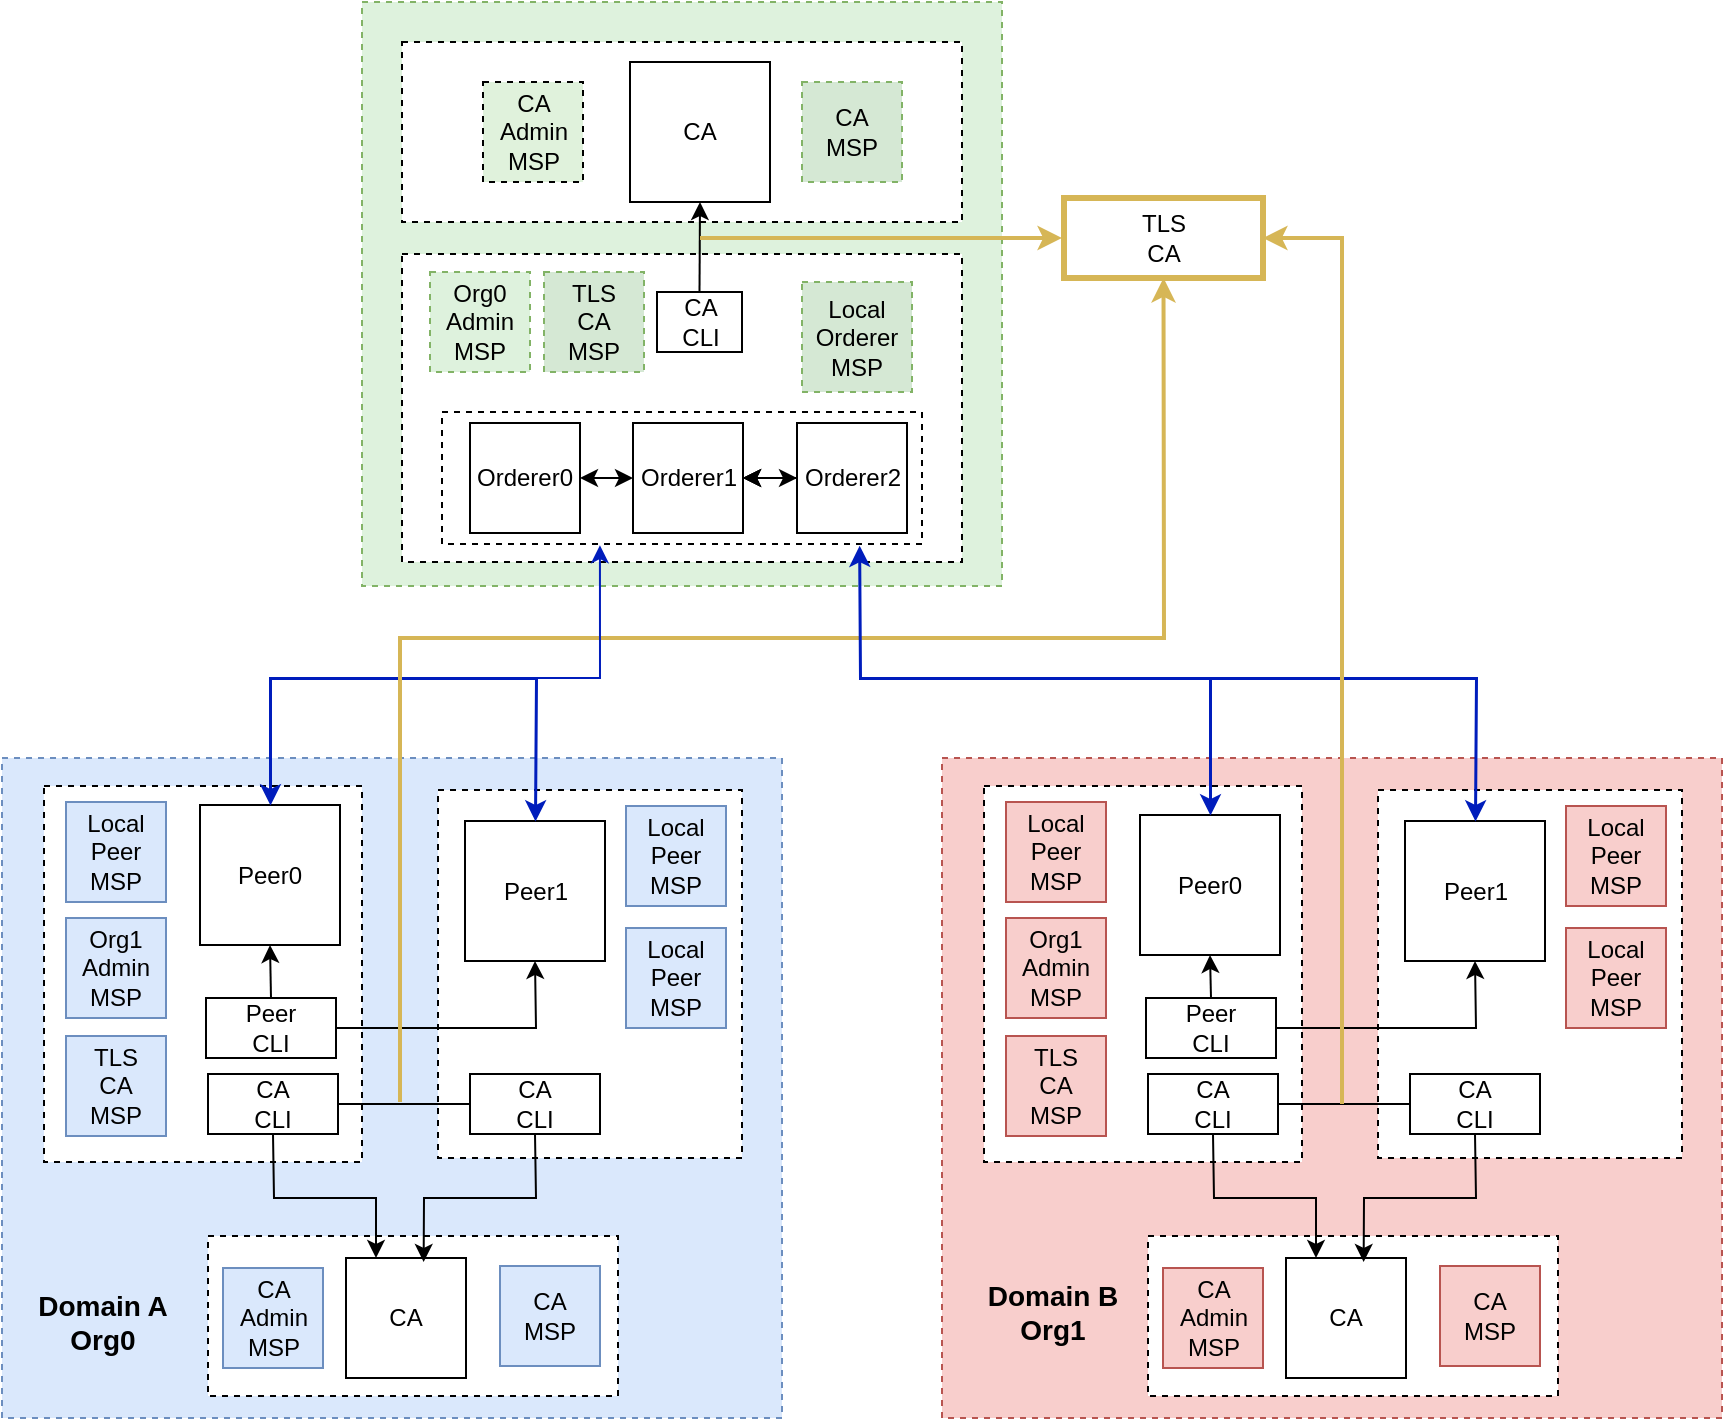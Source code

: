 <mxfile version="24.2.5" type="github">
  <diagram name="第 1 页" id="PmLA4qrSaHaohE-0kaDt">
    <mxGraphModel dx="1247" dy="671" grid="1" gridSize="10" guides="1" tooltips="1" connect="1" arrows="1" fold="1" page="1" pageScale="1" pageWidth="827" pageHeight="1169" math="0" shadow="0">
      <root>
        <mxCell id="0" />
        <mxCell id="1" parent="0" />
        <mxCell id="LXQ_5_RRnz_cJoP9UmNE-7" value="" style="rounded=0;whiteSpace=wrap;html=1;fillColor=#DEF2DD;strokeColor=#82b366;dashed=1;" vertex="1" parent="1">
          <mxGeometry x="300" y="182" width="320" height="292" as="geometry" />
        </mxCell>
        <mxCell id="LXQ_5_RRnz_cJoP9UmNE-8" value="" style="rounded=0;whiteSpace=wrap;html=1;dashed=1;" vertex="1" parent="1">
          <mxGeometry x="320" y="202" width="280" height="90" as="geometry" />
        </mxCell>
        <mxCell id="LXQ_5_RRnz_cJoP9UmNE-9" value="CA&lt;div&gt;Admin&lt;/div&gt;&lt;div&gt;MSP&lt;/div&gt;" style="rounded=0;whiteSpace=wrap;html=1;fillColor=#e0f2dc;dashed=1;" vertex="1" parent="1">
          <mxGeometry x="360.5" y="222" width="50" height="50" as="geometry" />
        </mxCell>
        <mxCell id="LXQ_5_RRnz_cJoP9UmNE-10" value="CA" style="rounded=0;whiteSpace=wrap;html=1;" vertex="1" parent="1">
          <mxGeometry x="434" y="212" width="70" height="70" as="geometry" />
        </mxCell>
        <mxCell id="LXQ_5_RRnz_cJoP9UmNE-11" value="CA&lt;div&gt;MSP&lt;/div&gt;" style="rounded=0;whiteSpace=wrap;html=1;fillColor=#d5e8d4;strokeColor=#82b366;dashed=1;" vertex="1" parent="1">
          <mxGeometry x="520" y="222" width="50" height="50" as="geometry" />
        </mxCell>
        <mxCell id="LXQ_5_RRnz_cJoP9UmNE-12" value="" style="rounded=0;whiteSpace=wrap;html=1;dashed=1;" vertex="1" parent="1">
          <mxGeometry x="320" y="308" width="280" height="154" as="geometry" />
        </mxCell>
        <mxCell id="LXQ_5_RRnz_cJoP9UmNE-13" value="Org0&lt;div&gt;Admin&lt;/div&gt;&lt;div&gt;MSP&lt;/div&gt;" style="rounded=0;whiteSpace=wrap;html=1;fillColor=#DEF2DD;strokeColor=#82b366;dashed=1;" vertex="1" parent="1">
          <mxGeometry x="334" y="317" width="50" height="50" as="geometry" />
        </mxCell>
        <mxCell id="LXQ_5_RRnz_cJoP9UmNE-15" value="Local&lt;div&gt;Orderer&lt;/div&gt;&lt;div&gt;MSP&lt;/div&gt;" style="rounded=0;whiteSpace=wrap;html=1;fillColor=#d5e8d4;strokeColor=#82b366;dashed=1;" vertex="1" parent="1">
          <mxGeometry x="520" y="322" width="55" height="55" as="geometry" />
        </mxCell>
        <mxCell id="LXQ_5_RRnz_cJoP9UmNE-16" value="CA&lt;div&gt;CLI&lt;/div&gt;" style="rounded=0;whiteSpace=wrap;html=1;" vertex="1" parent="1">
          <mxGeometry x="447.5" y="327" width="42.5" height="30" as="geometry" />
        </mxCell>
        <mxCell id="LXQ_5_RRnz_cJoP9UmNE-17" value="TLS&lt;div&gt;CA&lt;/div&gt;&lt;div&gt;MSP&lt;/div&gt;" style="rounded=0;whiteSpace=wrap;html=1;fillColor=#d5e8d4;strokeColor=#82b366;dashed=1;" vertex="1" parent="1">
          <mxGeometry x="391" y="317" width="50" height="50" as="geometry" />
        </mxCell>
        <mxCell id="LXQ_5_RRnz_cJoP9UmNE-20" value="" style="rounded=0;whiteSpace=wrap;html=1;fillColor=#dae8fc;strokeColor=#6c8ebf;dashed=1;" vertex="1" parent="1">
          <mxGeometry x="120" y="560" width="390" height="330" as="geometry" />
        </mxCell>
        <mxCell id="LXQ_5_RRnz_cJoP9UmNE-21" value="" style="rounded=0;whiteSpace=wrap;html=1;dashed=1;" vertex="1" parent="1">
          <mxGeometry x="141" y="574" width="159" height="188" as="geometry" />
        </mxCell>
        <mxCell id="LXQ_5_RRnz_cJoP9UmNE-22" value="" style="rounded=0;whiteSpace=wrap;html=1;dashed=1;" vertex="1" parent="1">
          <mxGeometry x="338" y="576" width="152" height="184" as="geometry" />
        </mxCell>
        <mxCell id="LXQ_5_RRnz_cJoP9UmNE-23" value="" style="rounded=0;whiteSpace=wrap;html=1;dashed=1;" vertex="1" parent="1">
          <mxGeometry x="223" y="799" width="205" height="80" as="geometry" />
        </mxCell>
        <mxCell id="LXQ_5_RRnz_cJoP9UmNE-24" value="Org1&lt;div&gt;Admin&lt;/div&gt;&lt;div&gt;MSP&lt;/div&gt;" style="rounded=0;whiteSpace=wrap;html=1;fillColor=#dae8fc;strokeColor=#6c8ebf;" vertex="1" parent="1">
          <mxGeometry x="152" y="640" width="50" height="50" as="geometry" />
        </mxCell>
        <mxCell id="LXQ_5_RRnz_cJoP9UmNE-25" value="Local&lt;div&gt;Peer&lt;/div&gt;&lt;div&gt;MSP&lt;/div&gt;" style="rounded=0;whiteSpace=wrap;html=1;fillColor=#dae8fc;strokeColor=#6c8ebf;" vertex="1" parent="1">
          <mxGeometry x="152" y="582" width="50" height="50" as="geometry" />
        </mxCell>
        <mxCell id="LXQ_5_RRnz_cJoP9UmNE-26" value="Local&lt;div&gt;Peer&lt;/div&gt;&lt;div&gt;MSP&lt;/div&gt;" style="rounded=0;whiteSpace=wrap;html=1;fillColor=#dae8fc;strokeColor=#6c8ebf;" vertex="1" parent="1">
          <mxGeometry x="432" y="584" width="50" height="50" as="geometry" />
        </mxCell>
        <mxCell id="LXQ_5_RRnz_cJoP9UmNE-27" value="TLS&lt;div&gt;CA&lt;/div&gt;&lt;div&gt;MSP&lt;/div&gt;" style="rounded=0;whiteSpace=wrap;html=1;fillColor=#dae8fc;strokeColor=#6c8ebf;" vertex="1" parent="1">
          <mxGeometry x="152" y="699" width="50" height="50" as="geometry" />
        </mxCell>
        <mxCell id="LXQ_5_RRnz_cJoP9UmNE-28" value="Peer0" style="rounded=0;whiteSpace=wrap;html=1;" vertex="1" parent="1">
          <mxGeometry x="219" y="583.5" width="70" height="70" as="geometry" />
        </mxCell>
        <mxCell id="LXQ_5_RRnz_cJoP9UmNE-29" value="Peer&lt;div&gt;CLI&lt;/div&gt;" style="rounded=0;whiteSpace=wrap;html=1;" vertex="1" parent="1">
          <mxGeometry x="222" y="680" width="65" height="30" as="geometry" />
        </mxCell>
        <mxCell id="LXQ_5_RRnz_cJoP9UmNE-30" value="CA&lt;div&gt;CLI&lt;/div&gt;" style="rounded=0;whiteSpace=wrap;html=1;" vertex="1" parent="1">
          <mxGeometry x="223" y="718" width="65" height="30" as="geometry" />
        </mxCell>
        <mxCell id="LXQ_5_RRnz_cJoP9UmNE-31" value="Peer1" style="rounded=0;whiteSpace=wrap;html=1;" vertex="1" parent="1">
          <mxGeometry x="351.5" y="591.5" width="70" height="70" as="geometry" />
        </mxCell>
        <mxCell id="LXQ_5_RRnz_cJoP9UmNE-32" value="Local&lt;div&gt;Peer&lt;/div&gt;&lt;div&gt;MSP&lt;/div&gt;" style="rounded=0;whiteSpace=wrap;html=1;fillColor=#dae8fc;strokeColor=#6c8ebf;" vertex="1" parent="1">
          <mxGeometry x="432" y="645" width="50" height="50" as="geometry" />
        </mxCell>
        <mxCell id="LXQ_5_RRnz_cJoP9UmNE-33" value="CA&lt;div&gt;CLI&lt;/div&gt;" style="rounded=0;whiteSpace=wrap;html=1;" vertex="1" parent="1">
          <mxGeometry x="354" y="718" width="65" height="30" as="geometry" />
        </mxCell>
        <mxCell id="LXQ_5_RRnz_cJoP9UmNE-34" value="" style="endArrow=classic;html=1;rounded=0;exitX=0.5;exitY=0;exitDx=0;exitDy=0;entryX=0.5;entryY=1;entryDx=0;entryDy=0;" edge="1" parent="1" source="LXQ_5_RRnz_cJoP9UmNE-29" target="LXQ_5_RRnz_cJoP9UmNE-28">
          <mxGeometry width="50" height="50" relative="1" as="geometry">
            <mxPoint x="-120" y="700" as="sourcePoint" />
            <mxPoint x="-70" y="650" as="targetPoint" />
          </mxGeometry>
        </mxCell>
        <mxCell id="LXQ_5_RRnz_cJoP9UmNE-36" value="" style="endArrow=classic;html=1;rounded=0;exitX=1;exitY=0.5;exitDx=0;exitDy=0;entryX=0.5;entryY=1;entryDx=0;entryDy=0;" edge="1" parent="1" source="LXQ_5_RRnz_cJoP9UmNE-29" target="LXQ_5_RRnz_cJoP9UmNE-31">
          <mxGeometry width="50" height="50" relative="1" as="geometry">
            <mxPoint x="10" y="680" as="sourcePoint" />
            <mxPoint x="60" y="630" as="targetPoint" />
            <Array as="points">
              <mxPoint x="387" y="695" />
            </Array>
          </mxGeometry>
        </mxCell>
        <mxCell id="LXQ_5_RRnz_cJoP9UmNE-38" value="" style="endArrow=none;html=1;rounded=0;entryX=0;entryY=0.5;entryDx=0;entryDy=0;exitX=1;exitY=0.5;exitDx=0;exitDy=0;" edge="1" parent="1" source="LXQ_5_RRnz_cJoP9UmNE-30" target="LXQ_5_RRnz_cJoP9UmNE-33">
          <mxGeometry width="50" height="50" relative="1" as="geometry">
            <mxPoint y="720" as="sourcePoint" />
            <mxPoint x="50" y="670" as="targetPoint" />
          </mxGeometry>
        </mxCell>
        <mxCell id="LXQ_5_RRnz_cJoP9UmNE-39" value="" style="endArrow=classic;html=1;rounded=0;exitX=0.5;exitY=1;exitDx=0;exitDy=0;entryX=0.25;entryY=0;entryDx=0;entryDy=0;" edge="1" parent="1" source="LXQ_5_RRnz_cJoP9UmNE-30" target="LXQ_5_RRnz_cJoP9UmNE-44">
          <mxGeometry width="50" height="50" relative="1" as="geometry">
            <mxPoint x="-10" y="720" as="sourcePoint" />
            <mxPoint x="140" y="940" as="targetPoint" />
            <Array as="points">
              <mxPoint x="256" y="780" />
              <mxPoint x="286" y="780" />
              <mxPoint x="307" y="780" />
            </Array>
          </mxGeometry>
        </mxCell>
        <mxCell id="LXQ_5_RRnz_cJoP9UmNE-43" value="CA&lt;div&gt;Admin&lt;/div&gt;&lt;div&gt;MSP&lt;/div&gt;" style="rounded=0;whiteSpace=wrap;html=1;fillColor=#dae8fc;strokeColor=#6c8ebf;" vertex="1" parent="1">
          <mxGeometry x="230.5" y="815" width="50" height="50" as="geometry" />
        </mxCell>
        <mxCell id="LXQ_5_RRnz_cJoP9UmNE-44" value="CA" style="rounded=0;whiteSpace=wrap;html=1;" vertex="1" parent="1">
          <mxGeometry x="292" y="810" width="60" height="60" as="geometry" />
        </mxCell>
        <mxCell id="LXQ_5_RRnz_cJoP9UmNE-45" value="CA&lt;div&gt;MSP&lt;/div&gt;" style="rounded=0;whiteSpace=wrap;html=1;fillColor=#dae8fc;strokeColor=#6c8ebf;" vertex="1" parent="1">
          <mxGeometry x="369" y="814" width="50" height="50" as="geometry" />
        </mxCell>
        <mxCell id="LXQ_5_RRnz_cJoP9UmNE-46" value="" style="endArrow=classic;html=1;rounded=0;entryX=0.647;entryY=0.033;entryDx=0;entryDy=0;entryPerimeter=0;exitX=0.5;exitY=1;exitDx=0;exitDy=0;" edge="1" parent="1" source="LXQ_5_RRnz_cJoP9UmNE-33" target="LXQ_5_RRnz_cJoP9UmNE-44">
          <mxGeometry width="50" height="50" relative="1" as="geometry">
            <mxPoint x="580" y="830" as="sourcePoint" />
            <mxPoint x="630" y="780" as="targetPoint" />
            <Array as="points">
              <mxPoint x="387" y="780" />
              <mxPoint x="331" y="780" />
            </Array>
          </mxGeometry>
        </mxCell>
        <mxCell id="LXQ_5_RRnz_cJoP9UmNE-47" value="" style="rounded=0;whiteSpace=wrap;html=1;fillColor=#f8cecc;strokeColor=#b85450;dashed=1;strokeWidth=1;" vertex="1" parent="1">
          <mxGeometry x="590" y="560" width="390" height="330" as="geometry" />
        </mxCell>
        <mxCell id="LXQ_5_RRnz_cJoP9UmNE-48" value="" style="rounded=0;whiteSpace=wrap;html=1;dashed=1;" vertex="1" parent="1">
          <mxGeometry x="611" y="574" width="159" height="188" as="geometry" />
        </mxCell>
        <mxCell id="LXQ_5_RRnz_cJoP9UmNE-49" value="" style="rounded=0;whiteSpace=wrap;html=1;dashed=1;" vertex="1" parent="1">
          <mxGeometry x="808" y="576" width="152" height="184" as="geometry" />
        </mxCell>
        <mxCell id="LXQ_5_RRnz_cJoP9UmNE-50" value="" style="rounded=0;whiteSpace=wrap;html=1;dashed=1;" vertex="1" parent="1">
          <mxGeometry x="693" y="799" width="205" height="80" as="geometry" />
        </mxCell>
        <mxCell id="LXQ_5_RRnz_cJoP9UmNE-51" value="Org1&lt;div&gt;Admin&lt;/div&gt;&lt;div&gt;MSP&lt;/div&gt;" style="rounded=0;whiteSpace=wrap;html=1;fillColor=#f8cecc;strokeColor=#b85450;" vertex="1" parent="1">
          <mxGeometry x="622" y="640" width="50" height="50" as="geometry" />
        </mxCell>
        <mxCell id="LXQ_5_RRnz_cJoP9UmNE-52" value="Local&lt;div&gt;Peer&lt;/div&gt;&lt;div&gt;MSP&lt;/div&gt;" style="rounded=0;whiteSpace=wrap;html=1;fillColor=#f8cecc;strokeColor=#b85450;" vertex="1" parent="1">
          <mxGeometry x="622" y="582" width="50" height="50" as="geometry" />
        </mxCell>
        <mxCell id="LXQ_5_RRnz_cJoP9UmNE-53" value="Local&lt;div&gt;Peer&lt;/div&gt;&lt;div&gt;MSP&lt;/div&gt;" style="rounded=0;whiteSpace=wrap;html=1;fillColor=#f8cecc;strokeColor=#b85450;" vertex="1" parent="1">
          <mxGeometry x="902" y="584" width="50" height="50" as="geometry" />
        </mxCell>
        <mxCell id="LXQ_5_RRnz_cJoP9UmNE-54" value="TLS&lt;div&gt;CA&lt;/div&gt;&lt;div&gt;MSP&lt;/div&gt;" style="rounded=0;whiteSpace=wrap;html=1;fillColor=#f8cecc;strokeColor=#b85450;" vertex="1" parent="1">
          <mxGeometry x="622" y="699" width="50" height="50" as="geometry" />
        </mxCell>
        <mxCell id="LXQ_5_RRnz_cJoP9UmNE-55" value="Peer0" style="rounded=0;whiteSpace=wrap;html=1;" vertex="1" parent="1">
          <mxGeometry x="689" y="588.5" width="70" height="70" as="geometry" />
        </mxCell>
        <mxCell id="LXQ_5_RRnz_cJoP9UmNE-56" value="Peer&lt;div&gt;CLI&lt;/div&gt;" style="rounded=0;whiteSpace=wrap;html=1;" vertex="1" parent="1">
          <mxGeometry x="692" y="680" width="65" height="30" as="geometry" />
        </mxCell>
        <mxCell id="LXQ_5_RRnz_cJoP9UmNE-57" value="CA&lt;div&gt;CLI&lt;/div&gt;" style="rounded=0;whiteSpace=wrap;html=1;" vertex="1" parent="1">
          <mxGeometry x="693" y="718" width="65" height="30" as="geometry" />
        </mxCell>
        <mxCell id="LXQ_5_RRnz_cJoP9UmNE-58" value="Peer1" style="rounded=0;whiteSpace=wrap;html=1;" vertex="1" parent="1">
          <mxGeometry x="821.5" y="591.5" width="70" height="70" as="geometry" />
        </mxCell>
        <mxCell id="LXQ_5_RRnz_cJoP9UmNE-59" value="Local&lt;div&gt;Peer&lt;/div&gt;&lt;div&gt;MSP&lt;/div&gt;" style="rounded=0;whiteSpace=wrap;html=1;fillColor=#f8cecc;strokeColor=#b85450;" vertex="1" parent="1">
          <mxGeometry x="902" y="645" width="50" height="50" as="geometry" />
        </mxCell>
        <mxCell id="LXQ_5_RRnz_cJoP9UmNE-60" value="CA&lt;div&gt;CLI&lt;/div&gt;" style="rounded=0;whiteSpace=wrap;html=1;" vertex="1" parent="1">
          <mxGeometry x="824" y="718" width="65" height="30" as="geometry" />
        </mxCell>
        <mxCell id="LXQ_5_RRnz_cJoP9UmNE-61" value="" style="endArrow=classic;html=1;rounded=0;exitX=0.5;exitY=0;exitDx=0;exitDy=0;entryX=0.5;entryY=1;entryDx=0;entryDy=0;" edge="1" parent="1" source="LXQ_5_RRnz_cJoP9UmNE-56" target="LXQ_5_RRnz_cJoP9UmNE-55">
          <mxGeometry width="50" height="50" relative="1" as="geometry">
            <mxPoint x="350" y="700" as="sourcePoint" />
            <mxPoint x="400" y="650" as="targetPoint" />
          </mxGeometry>
        </mxCell>
        <mxCell id="LXQ_5_RRnz_cJoP9UmNE-62" value="" style="endArrow=classic;html=1;rounded=0;exitX=1;exitY=0.5;exitDx=0;exitDy=0;entryX=0.5;entryY=1;entryDx=0;entryDy=0;" edge="1" parent="1" source="LXQ_5_RRnz_cJoP9UmNE-56" target="LXQ_5_RRnz_cJoP9UmNE-58">
          <mxGeometry width="50" height="50" relative="1" as="geometry">
            <mxPoint x="480" y="680" as="sourcePoint" />
            <mxPoint x="530" y="630" as="targetPoint" />
            <Array as="points">
              <mxPoint x="857" y="695" />
            </Array>
          </mxGeometry>
        </mxCell>
        <mxCell id="LXQ_5_RRnz_cJoP9UmNE-63" value="" style="endArrow=none;html=1;rounded=0;entryX=0;entryY=0.5;entryDx=0;entryDy=0;exitX=1;exitY=0.5;exitDx=0;exitDy=0;" edge="1" parent="1" source="LXQ_5_RRnz_cJoP9UmNE-57" target="LXQ_5_RRnz_cJoP9UmNE-60">
          <mxGeometry width="50" height="50" relative="1" as="geometry">
            <mxPoint x="470" y="720" as="sourcePoint" />
            <mxPoint x="520" y="670" as="targetPoint" />
          </mxGeometry>
        </mxCell>
        <mxCell id="LXQ_5_RRnz_cJoP9UmNE-64" value="" style="endArrow=classic;html=1;rounded=0;exitX=0.5;exitY=1;exitDx=0;exitDy=0;entryX=0.25;entryY=0;entryDx=0;entryDy=0;" edge="1" parent="1" source="LXQ_5_RRnz_cJoP9UmNE-57" target="LXQ_5_RRnz_cJoP9UmNE-66">
          <mxGeometry width="50" height="50" relative="1" as="geometry">
            <mxPoint x="460" y="720" as="sourcePoint" />
            <mxPoint x="610" y="940" as="targetPoint" />
            <Array as="points">
              <mxPoint x="726" y="780" />
              <mxPoint x="756" y="780" />
              <mxPoint x="777" y="780" />
            </Array>
          </mxGeometry>
        </mxCell>
        <mxCell id="LXQ_5_RRnz_cJoP9UmNE-65" value="CA&lt;div&gt;Admin&lt;/div&gt;&lt;div&gt;MSP&lt;/div&gt;" style="rounded=0;whiteSpace=wrap;html=1;fillColor=#f8cecc;strokeColor=#b85450;" vertex="1" parent="1">
          <mxGeometry x="700.5" y="815" width="50" height="50" as="geometry" />
        </mxCell>
        <mxCell id="LXQ_5_RRnz_cJoP9UmNE-66" value="CA" style="rounded=0;whiteSpace=wrap;html=1;" vertex="1" parent="1">
          <mxGeometry x="762" y="810" width="60" height="60" as="geometry" />
        </mxCell>
        <mxCell id="LXQ_5_RRnz_cJoP9UmNE-67" value="CA&lt;div&gt;MSP&lt;/div&gt;" style="rounded=0;whiteSpace=wrap;html=1;fillColor=#f8cecc;strokeColor=#b85450;" vertex="1" parent="1">
          <mxGeometry x="839" y="814" width="50" height="50" as="geometry" />
        </mxCell>
        <mxCell id="LXQ_5_RRnz_cJoP9UmNE-68" value="" style="endArrow=classic;html=1;rounded=0;entryX=0.647;entryY=0.033;entryDx=0;entryDy=0;entryPerimeter=0;exitX=0.5;exitY=1;exitDx=0;exitDy=0;" edge="1" parent="1" source="LXQ_5_RRnz_cJoP9UmNE-60" target="LXQ_5_RRnz_cJoP9UmNE-66">
          <mxGeometry width="50" height="50" relative="1" as="geometry">
            <mxPoint x="1050" y="830" as="sourcePoint" />
            <mxPoint x="1100" y="780" as="targetPoint" />
            <Array as="points">
              <mxPoint x="857" y="780" />
              <mxPoint x="801" y="780" />
            </Array>
          </mxGeometry>
        </mxCell>
        <mxCell id="LXQ_5_RRnz_cJoP9UmNE-69" value="&lt;b style=&quot;font-size: 14px;&quot;&gt;&lt;font style=&quot;font-size: 14px;&quot;&gt;Domain A&lt;/font&gt;&lt;/b&gt;&lt;div style=&quot;font-size: 14px;&quot;&gt;&lt;b style=&quot;&quot;&gt;&lt;font style=&quot;font-size: 14px;&quot;&gt;Org0&lt;/font&gt;&lt;/b&gt;&lt;/div&gt;" style="text;html=1;align=center;verticalAlign=middle;resizable=0;points=[];autosize=1;strokeColor=none;fillColor=none;" vertex="1" parent="1">
          <mxGeometry x="125" y="817" width="90" height="50" as="geometry" />
        </mxCell>
        <mxCell id="LXQ_5_RRnz_cJoP9UmNE-70" value="&lt;b style=&quot;font-size: 14px;&quot;&gt;&lt;font style=&quot;font-size: 14px;&quot;&gt;Domain B&lt;/font&gt;&lt;/b&gt;&lt;div style=&quot;font-size: 14px;&quot;&gt;&lt;b style=&quot;&quot;&gt;&lt;font style=&quot;font-size: 14px;&quot;&gt;Org1&lt;/font&gt;&lt;/b&gt;&lt;/div&gt;" style="text;html=1;align=center;verticalAlign=middle;resizable=0;points=[];autosize=1;strokeColor=none;fillColor=none;" vertex="1" parent="1">
          <mxGeometry x="600" y="812" width="90" height="50" as="geometry" />
        </mxCell>
        <mxCell id="LXQ_5_RRnz_cJoP9UmNE-71" value="TLS&lt;div&gt;CA&lt;/div&gt;" style="rounded=0;whiteSpace=wrap;html=1;fillColor=#FFFFFF;strokeColor=#d6b656;strokeWidth=3;" vertex="1" parent="1">
          <mxGeometry x="651" y="280" width="99.5" height="40" as="geometry" />
        </mxCell>
        <mxCell id="LXQ_5_RRnz_cJoP9UmNE-72" value="" style="endArrow=classic;startArrow=classic;html=1;rounded=0;entryX=0.5;entryY=0;entryDx=0;entryDy=0;exitX=0.5;exitY=0;exitDx=0;exitDy=0;fillColor=#0050ef;strokeColor=#001DBC;strokeWidth=1.5;align=center;verticalAlign=middle;fontFamily=Helvetica;fontSize=11;fontColor=default;labelBackgroundColor=default;" edge="1" parent="1" source="LXQ_5_RRnz_cJoP9UmNE-28" target="LXQ_5_RRnz_cJoP9UmNE-31">
          <mxGeometry width="50" height="50" relative="1" as="geometry">
            <mxPoint x="140" y="520" as="sourcePoint" />
            <mxPoint x="190" y="470" as="targetPoint" />
            <Array as="points">
              <mxPoint x="254" y="520" />
              <mxPoint x="387" y="520" />
            </Array>
          </mxGeometry>
        </mxCell>
        <mxCell id="LXQ_5_RRnz_cJoP9UmNE-74" value="" style="endArrow=classic;startArrow=classic;html=1;rounded=0;exitX=0.5;exitY=0;exitDx=0;exitDy=0;entryX=0.5;entryY=0;entryDx=0;entryDy=0;fillColor=#0050ef;strokeColor=#001DBC;strokeWidth=1.5;" edge="1" parent="1" source="LXQ_5_RRnz_cJoP9UmNE-55" target="LXQ_5_RRnz_cJoP9UmNE-58">
          <mxGeometry width="50" height="50" relative="1" as="geometry">
            <mxPoint x="790" y="490" as="sourcePoint" />
            <mxPoint x="840" y="440" as="targetPoint" />
            <Array as="points">
              <mxPoint x="724" y="520" />
              <mxPoint x="857" y="520" />
            </Array>
          </mxGeometry>
        </mxCell>
        <mxCell id="LXQ_5_RRnz_cJoP9UmNE-76" value="" style="endArrow=classic;html=1;rounded=0;entryX=0.5;entryY=1;entryDx=0;entryDy=0;fillColor=#fff2cc;strokeColor=#d6b656;strokeWidth=2;" edge="1" parent="1" target="LXQ_5_RRnz_cJoP9UmNE-71">
          <mxGeometry width="50" height="50" relative="1" as="geometry">
            <mxPoint x="319" y="732" as="sourcePoint" />
            <mxPoint x="880.5" y="342.0" as="targetPoint" />
            <Array as="points">
              <mxPoint x="319" y="500" />
              <mxPoint x="701" y="500" />
            </Array>
          </mxGeometry>
        </mxCell>
        <mxCell id="LXQ_5_RRnz_cJoP9UmNE-78" value="" style="endArrow=classic;html=1;rounded=0;entryX=1;entryY=0.5;entryDx=0;entryDy=0;fillColor=#fff2cc;strokeColor=#d6b656;strokeWidth=2;" edge="1" parent="1" target="LXQ_5_RRnz_cJoP9UmNE-71">
          <mxGeometry width="50" height="50" relative="1" as="geometry">
            <mxPoint x="790" y="733" as="sourcePoint" />
            <mxPoint x="940" y="393" as="targetPoint" />
            <Array as="points">
              <mxPoint x="790" y="300" />
            </Array>
          </mxGeometry>
        </mxCell>
        <mxCell id="LXQ_5_RRnz_cJoP9UmNE-84" value="" style="rounded=0;whiteSpace=wrap;html=1;dashed=1;" vertex="1" parent="1">
          <mxGeometry x="340" y="387" width="240" height="66" as="geometry" />
        </mxCell>
        <mxCell id="LXQ_5_RRnz_cJoP9UmNE-14" value="Orderer0" style="rounded=0;whiteSpace=wrap;html=1;" vertex="1" parent="1">
          <mxGeometry x="354" y="392.5" width="55" height="55" as="geometry" />
        </mxCell>
        <mxCell id="LXQ_5_RRnz_cJoP9UmNE-82" value="Orderer1" style="rounded=0;whiteSpace=wrap;html=1;" vertex="1" parent="1">
          <mxGeometry x="435.5" y="392.5" width="55" height="55" as="geometry" />
        </mxCell>
        <mxCell id="LXQ_5_RRnz_cJoP9UmNE-88" value="" style="edgeStyle=orthogonalEdgeStyle;rounded=0;orthogonalLoop=1;jettySize=auto;html=1;" edge="1" parent="1" source="LXQ_5_RRnz_cJoP9UmNE-83" target="LXQ_5_RRnz_cJoP9UmNE-82">
          <mxGeometry relative="1" as="geometry" />
        </mxCell>
        <mxCell id="LXQ_5_RRnz_cJoP9UmNE-89" value="" style="edgeStyle=orthogonalEdgeStyle;rounded=0;orthogonalLoop=1;jettySize=auto;html=1;" edge="1" parent="1" source="LXQ_5_RRnz_cJoP9UmNE-83" target="LXQ_5_RRnz_cJoP9UmNE-82">
          <mxGeometry relative="1" as="geometry" />
        </mxCell>
        <mxCell id="LXQ_5_RRnz_cJoP9UmNE-83" value="Orderer2" style="rounded=0;whiteSpace=wrap;html=1;" vertex="1" parent="1">
          <mxGeometry x="517.5" y="392.5" width="55" height="55" as="geometry" />
        </mxCell>
        <mxCell id="LXQ_5_RRnz_cJoP9UmNE-86" value="" style="endArrow=classic;startArrow=classic;html=1;rounded=0;entryX=0;entryY=0.5;entryDx=0;entryDy=0;exitX=1;exitY=0.5;exitDx=0;exitDy=0;" edge="1" parent="1" source="LXQ_5_RRnz_cJoP9UmNE-14" target="LXQ_5_RRnz_cJoP9UmNE-82">
          <mxGeometry width="50" height="50" relative="1" as="geometry">
            <mxPoint x="20" y="462" as="sourcePoint" />
            <mxPoint x="70" y="412" as="targetPoint" />
          </mxGeometry>
        </mxCell>
        <mxCell id="LXQ_5_RRnz_cJoP9UmNE-87" value="" style="endArrow=classic;startArrow=classic;html=1;rounded=0;exitX=1;exitY=0.5;exitDx=0;exitDy=0;entryX=0;entryY=0.5;entryDx=0;entryDy=0;" edge="1" parent="1" source="LXQ_5_RRnz_cJoP9UmNE-82" target="LXQ_5_RRnz_cJoP9UmNE-83">
          <mxGeometry width="50" height="50" relative="1" as="geometry">
            <mxPoint x="1010" y="452" as="sourcePoint" />
            <mxPoint x="520" y="420" as="targetPoint" />
          </mxGeometry>
        </mxCell>
        <mxCell id="LXQ_5_RRnz_cJoP9UmNE-90" value="" style="endArrow=classic;html=1;rounded=0;entryX=0.5;entryY=1;entryDx=0;entryDy=0;exitX=0.5;exitY=0;exitDx=0;exitDy=0;" edge="1" parent="1" source="LXQ_5_RRnz_cJoP9UmNE-16" target="LXQ_5_RRnz_cJoP9UmNE-10">
          <mxGeometry width="50" height="50" relative="1" as="geometry">
            <mxPoint x="140" y="362" as="sourcePoint" />
            <mxPoint x="190" y="312" as="targetPoint" />
          </mxGeometry>
        </mxCell>
        <mxCell id="LXQ_5_RRnz_cJoP9UmNE-91" value="" style="endArrow=classic;html=1;rounded=0;entryX=0;entryY=0.5;entryDx=0;entryDy=0;strokeColor=#d6b656;strokeWidth=2;align=center;verticalAlign=middle;fontFamily=Helvetica;fontSize=11;fontColor=default;labelBackgroundColor=default;fillColor=#fff2cc;" edge="1" parent="1">
          <mxGeometry width="50" height="50" relative="1" as="geometry">
            <mxPoint x="469" y="300" as="sourcePoint" />
            <mxPoint x="650" y="300" as="targetPoint" />
          </mxGeometry>
        </mxCell>
        <mxCell id="LXQ_5_RRnz_cJoP9UmNE-92" value="" style="endArrow=classic;html=1;rounded=0;entryX=0.329;entryY=1.009;entryDx=0;entryDy=0;entryPerimeter=0;fillColor=#0050ef;strokeColor=#001DBC;" edge="1" parent="1" target="LXQ_5_RRnz_cJoP9UmNE-84">
          <mxGeometry width="50" height="50" relative="1" as="geometry">
            <mxPoint x="387" y="520" as="sourcePoint" />
            <mxPoint x="67" y="400" as="targetPoint" />
            <Array as="points">
              <mxPoint x="419" y="520" />
            </Array>
          </mxGeometry>
        </mxCell>
        <mxCell id="LXQ_5_RRnz_cJoP9UmNE-93" value="" style="endArrow=classic;html=1;rounded=0;entryX=0.869;entryY=1.009;entryDx=0;entryDy=0;entryPerimeter=0;strokeWidth=1.5;fillColor=#0050ef;strokeColor=#001DBC;" edge="1" parent="1">
          <mxGeometry width="50" height="50" relative="1" as="geometry">
            <mxPoint x="730" y="520" as="sourcePoint" />
            <mxPoint x="548.56" y="453.594" as="targetPoint" />
            <Array as="points">
              <mxPoint x="549" y="520" />
            </Array>
          </mxGeometry>
        </mxCell>
      </root>
    </mxGraphModel>
  </diagram>
</mxfile>
